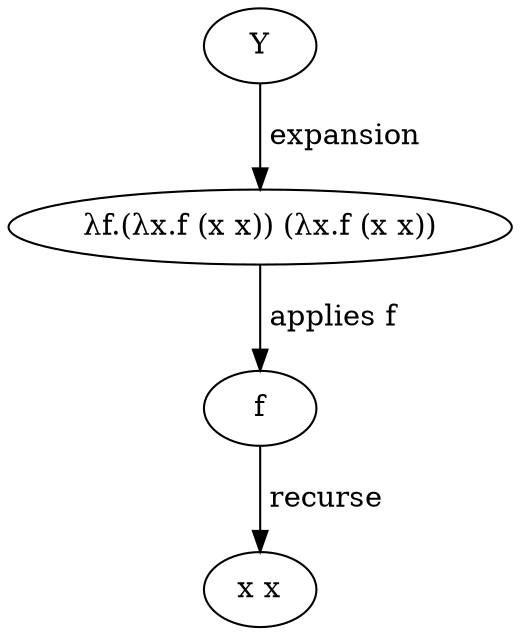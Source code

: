 digraph YCombinator {
1 [label="Y"];
2 [label="λf.(λx.f (x x)) (λx.f (x x))"];
3 [label="f"];
4 [label="x x"];
1 -> 2 [label=" expansion"]
2 -> 3 [label=" applies f"]
3 -> 4 [label=" recurse"]

}
